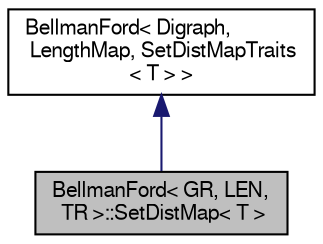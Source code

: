 digraph "BellmanFord&lt; GR, LEN, TR &gt;::SetDistMap&lt; T &gt;"
{
 // LATEX_PDF_SIZE
  edge [fontname="FreeSans",fontsize="10",labelfontname="FreeSans",labelfontsize="10"];
  node [fontname="FreeSans",fontsize="10",shape=record];
  Node0 [label="BellmanFord\< GR, LEN,\l TR \>::SetDistMap\< T \>",height=0.2,width=0.4,color="black", fillcolor="grey75", style="filled", fontcolor="black",tooltip="Named parameter for setting DistMap type."];
  Node1 -> Node0 [dir="back",color="midnightblue",fontsize="10",style="solid",fontname="FreeSans"];
  Node1 [label="BellmanFord\< Digraph,\l LengthMap, SetDistMapTraits\l\< T \> \>",height=0.2,width=0.4,color="black", fillcolor="white", style="filled",URL="$a01393.html",tooltip=" "];
}
